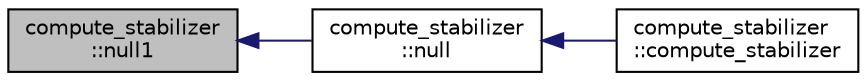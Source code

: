 digraph "compute_stabilizer::null1"
{
  edge [fontname="Helvetica",fontsize="10",labelfontname="Helvetica",labelfontsize="10"];
  node [fontname="Helvetica",fontsize="10",shape=record];
  rankdir="LR";
  Node2984 [label="compute_stabilizer\l::null1",height=0.2,width=0.4,color="black", fillcolor="grey75", style="filled", fontcolor="black"];
  Node2984 -> Node2985 [dir="back",color="midnightblue",fontsize="10",style="solid",fontname="Helvetica"];
  Node2985 [label="compute_stabilizer\l::null",height=0.2,width=0.4,color="black", fillcolor="white", style="filled",URL="$d8/d30/classcompute__stabilizer.html#a7cecd7e23fca08a12ff423947d2a8515"];
  Node2985 -> Node2986 [dir="back",color="midnightblue",fontsize="10",style="solid",fontname="Helvetica"];
  Node2986 [label="compute_stabilizer\l::compute_stabilizer",height=0.2,width=0.4,color="black", fillcolor="white", style="filled",URL="$d8/d30/classcompute__stabilizer.html#a606d2292f1bc1b30b4fea2653fbb3d68"];
}
